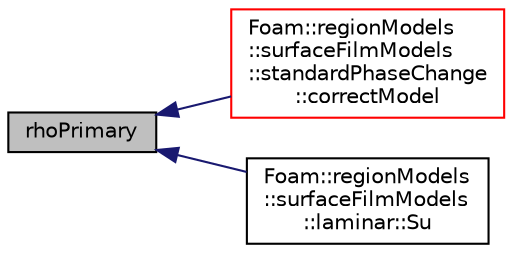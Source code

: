 digraph "rhoPrimary"
{
  bgcolor="transparent";
  edge [fontname="Helvetica",fontsize="10",labelfontname="Helvetica",labelfontsize="10"];
  node [fontname="Helvetica",fontsize="10",shape=record];
  rankdir="LR";
  Node3479 [label="rhoPrimary",height=0.2,width=0.4,color="black", fillcolor="grey75", style="filled", fontcolor="black"];
  Node3479 -> Node3480 [dir="back",color="midnightblue",fontsize="10",style="solid",fontname="Helvetica"];
  Node3480 [label="Foam::regionModels\l::surfaceFilmModels\l::standardPhaseChange\l::correctModel",height=0.2,width=0.4,color="red",URL="$a30257.html#abd12427a5e2dc465d748364b75b41c46",tooltip="Correct. "];
  Node3479 -> Node3482 [dir="back",color="midnightblue",fontsize="10",style="solid",fontname="Helvetica"];
  Node3482 [label="Foam::regionModels\l::surfaceFilmModels\l::laminar::Su",height=0.2,width=0.4,color="black",URL="$a30149.html#aca01e51c28f070cac3e78d7a5a8a5d0a",tooltip="Return the source for the film momentum equation. "];
}
